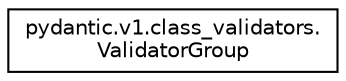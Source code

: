 digraph "Graphical Class Hierarchy"
{
 // LATEX_PDF_SIZE
  edge [fontname="Helvetica",fontsize="10",labelfontname="Helvetica",labelfontsize="10"];
  node [fontname="Helvetica",fontsize="10",shape=record];
  rankdir="LR";
  Node0 [label="pydantic.v1.class_validators.\lValidatorGroup",height=0.2,width=0.4,color="black", fillcolor="white", style="filled",URL="$classpydantic_1_1v1_1_1class__validators_1_1ValidatorGroup.html",tooltip=" "];
}
